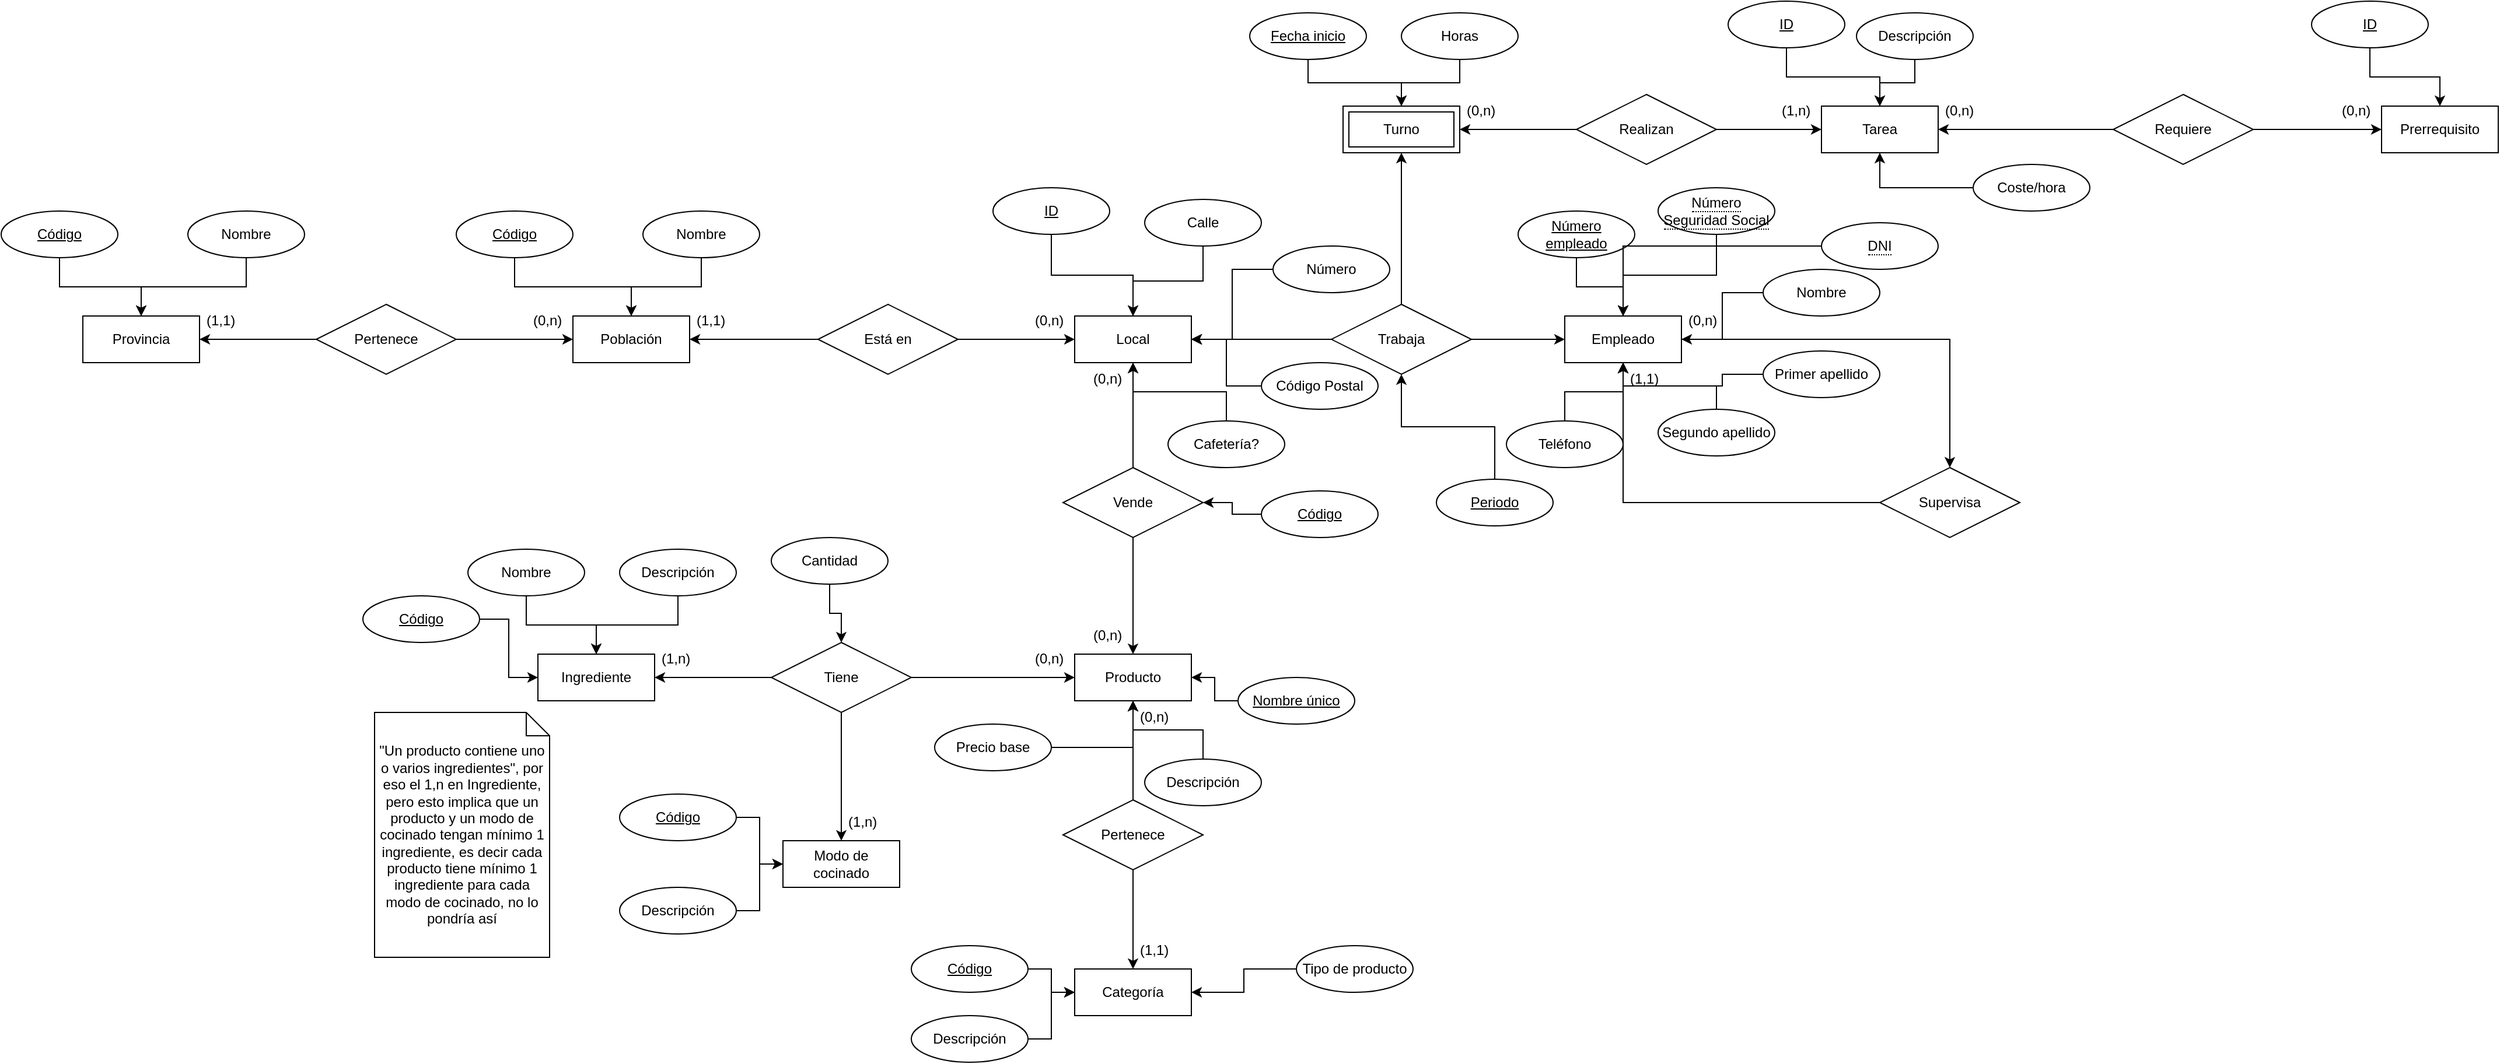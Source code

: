 <mxfile version="21.0.6" type="github">
  <diagram name="Página-1" id="VOKdSbn9IEY0f5_OMZX1">
    <mxGraphModel dx="3098" dy="2211" grid="1" gridSize="10" guides="1" tooltips="1" connect="1" arrows="1" fold="1" page="1" pageScale="1" pageWidth="827" pageHeight="1169" math="0" shadow="0">
      <root>
        <mxCell id="0" />
        <mxCell id="1" parent="0" />
        <mxCell id="Uw9PLSBqhCDiFDZ-sSaR-1" value="Local" style="whiteSpace=wrap;html=1;align=center;" vertex="1" parent="1">
          <mxGeometry x="100" y="120" width="100" height="40" as="geometry" />
        </mxCell>
        <mxCell id="Uw9PLSBqhCDiFDZ-sSaR-10" style="edgeStyle=orthogonalEdgeStyle;rounded=0;orthogonalLoop=1;jettySize=auto;html=1;entryX=1;entryY=0.5;entryDx=0;entryDy=0;" edge="1" parent="1" source="Uw9PLSBqhCDiFDZ-sSaR-3" target="Uw9PLSBqhCDiFDZ-sSaR-1">
          <mxGeometry relative="1" as="geometry" />
        </mxCell>
        <mxCell id="Uw9PLSBqhCDiFDZ-sSaR-3" value="Código Postal" style="ellipse;whiteSpace=wrap;html=1;align=center;" vertex="1" parent="1">
          <mxGeometry x="260" y="160" width="100" height="40" as="geometry" />
        </mxCell>
        <mxCell id="Uw9PLSBqhCDiFDZ-sSaR-8" value="" style="edgeStyle=orthogonalEdgeStyle;rounded=0;orthogonalLoop=1;jettySize=auto;html=1;" edge="1" parent="1" source="Uw9PLSBqhCDiFDZ-sSaR-4" target="Uw9PLSBqhCDiFDZ-sSaR-1">
          <mxGeometry relative="1" as="geometry" />
        </mxCell>
        <mxCell id="Uw9PLSBqhCDiFDZ-sSaR-4" value="Calle" style="ellipse;whiteSpace=wrap;html=1;align=center;" vertex="1" parent="1">
          <mxGeometry x="160" y="20" width="100" height="40" as="geometry" />
        </mxCell>
        <mxCell id="Uw9PLSBqhCDiFDZ-sSaR-9" style="edgeStyle=orthogonalEdgeStyle;rounded=0;orthogonalLoop=1;jettySize=auto;html=1;entryX=1;entryY=0.5;entryDx=0;entryDy=0;" edge="1" parent="1" source="Uw9PLSBqhCDiFDZ-sSaR-5" target="Uw9PLSBqhCDiFDZ-sSaR-1">
          <mxGeometry relative="1" as="geometry" />
        </mxCell>
        <mxCell id="Uw9PLSBqhCDiFDZ-sSaR-5" value="Número" style="ellipse;whiteSpace=wrap;html=1;align=center;" vertex="1" parent="1">
          <mxGeometry x="270" y="60" width="100" height="40" as="geometry" />
        </mxCell>
        <mxCell id="Uw9PLSBqhCDiFDZ-sSaR-7" style="edgeStyle=orthogonalEdgeStyle;rounded=0;orthogonalLoop=1;jettySize=auto;html=1;entryX=0.5;entryY=0;entryDx=0;entryDy=0;" edge="1" parent="1" source="Uw9PLSBqhCDiFDZ-sSaR-6" target="Uw9PLSBqhCDiFDZ-sSaR-1">
          <mxGeometry relative="1" as="geometry" />
        </mxCell>
        <mxCell id="Uw9PLSBqhCDiFDZ-sSaR-6" value="ID" style="ellipse;whiteSpace=wrap;html=1;align=center;fontStyle=4;" vertex="1" parent="1">
          <mxGeometry x="30" y="10" width="100" height="40" as="geometry" />
        </mxCell>
        <mxCell id="Uw9PLSBqhCDiFDZ-sSaR-12" style="edgeStyle=orthogonalEdgeStyle;rounded=0;orthogonalLoop=1;jettySize=auto;html=1;" edge="1" parent="1" source="Uw9PLSBqhCDiFDZ-sSaR-11" target="Uw9PLSBqhCDiFDZ-sSaR-1">
          <mxGeometry relative="1" as="geometry" />
        </mxCell>
        <mxCell id="Uw9PLSBqhCDiFDZ-sSaR-16" value="" style="edgeStyle=orthogonalEdgeStyle;rounded=0;orthogonalLoop=1;jettySize=auto;html=1;" edge="1" parent="1" source="Uw9PLSBqhCDiFDZ-sSaR-11" target="Uw9PLSBqhCDiFDZ-sSaR-15">
          <mxGeometry relative="1" as="geometry" />
        </mxCell>
        <mxCell id="Uw9PLSBqhCDiFDZ-sSaR-11" value="Está en" style="shape=rhombus;perimeter=rhombusPerimeter;whiteSpace=wrap;html=1;align=center;" vertex="1" parent="1">
          <mxGeometry x="-120" y="110" width="120" height="60" as="geometry" />
        </mxCell>
        <mxCell id="Uw9PLSBqhCDiFDZ-sSaR-14" value="" style="edgeStyle=orthogonalEdgeStyle;rounded=0;orthogonalLoop=1;jettySize=auto;html=1;" edge="1" parent="1" source="Uw9PLSBqhCDiFDZ-sSaR-13" target="Uw9PLSBqhCDiFDZ-sSaR-1">
          <mxGeometry relative="1" as="geometry" />
        </mxCell>
        <mxCell id="Uw9PLSBqhCDiFDZ-sSaR-13" value="Cafetería?" style="ellipse;whiteSpace=wrap;html=1;align=center;" vertex="1" parent="1">
          <mxGeometry x="180" y="210" width="100" height="40" as="geometry" />
        </mxCell>
        <mxCell id="Uw9PLSBqhCDiFDZ-sSaR-15" value="Población" style="whiteSpace=wrap;html=1;align=center;" vertex="1" parent="1">
          <mxGeometry x="-330" y="120" width="100" height="40" as="geometry" />
        </mxCell>
        <mxCell id="Uw9PLSBqhCDiFDZ-sSaR-18" style="edgeStyle=orthogonalEdgeStyle;rounded=0;orthogonalLoop=1;jettySize=auto;html=1;entryX=0.5;entryY=0;entryDx=0;entryDy=0;" edge="1" parent="1" source="Uw9PLSBqhCDiFDZ-sSaR-17" target="Uw9PLSBqhCDiFDZ-sSaR-15">
          <mxGeometry relative="1" as="geometry" />
        </mxCell>
        <mxCell id="Uw9PLSBqhCDiFDZ-sSaR-17" value="Código" style="ellipse;whiteSpace=wrap;html=1;align=center;fontStyle=4;" vertex="1" parent="1">
          <mxGeometry x="-430" y="30" width="100" height="40" as="geometry" />
        </mxCell>
        <mxCell id="Uw9PLSBqhCDiFDZ-sSaR-20" value="" style="edgeStyle=orthogonalEdgeStyle;rounded=0;orthogonalLoop=1;jettySize=auto;html=1;" edge="1" parent="1" source="Uw9PLSBqhCDiFDZ-sSaR-19" target="Uw9PLSBqhCDiFDZ-sSaR-15">
          <mxGeometry relative="1" as="geometry" />
        </mxCell>
        <mxCell id="Uw9PLSBqhCDiFDZ-sSaR-19" value="Nombre" style="ellipse;whiteSpace=wrap;html=1;align=center;" vertex="1" parent="1">
          <mxGeometry x="-270" y="30" width="100" height="40" as="geometry" />
        </mxCell>
        <mxCell id="Uw9PLSBqhCDiFDZ-sSaR-22" value="" style="edgeStyle=orthogonalEdgeStyle;rounded=0;orthogonalLoop=1;jettySize=auto;html=1;" edge="1" parent="1" source="Uw9PLSBqhCDiFDZ-sSaR-21" target="Uw9PLSBqhCDiFDZ-sSaR-15">
          <mxGeometry relative="1" as="geometry" />
        </mxCell>
        <mxCell id="Uw9PLSBqhCDiFDZ-sSaR-24" value="" style="edgeStyle=orthogonalEdgeStyle;rounded=0;orthogonalLoop=1;jettySize=auto;html=1;" edge="1" parent="1" source="Uw9PLSBqhCDiFDZ-sSaR-21" target="Uw9PLSBqhCDiFDZ-sSaR-23">
          <mxGeometry relative="1" as="geometry" />
        </mxCell>
        <mxCell id="Uw9PLSBqhCDiFDZ-sSaR-21" value="Pertenece" style="shape=rhombus;perimeter=rhombusPerimeter;whiteSpace=wrap;html=1;align=center;" vertex="1" parent="1">
          <mxGeometry x="-550" y="110" width="120" height="60" as="geometry" />
        </mxCell>
        <mxCell id="Uw9PLSBqhCDiFDZ-sSaR-23" value="Provincia" style="whiteSpace=wrap;html=1;align=center;" vertex="1" parent="1">
          <mxGeometry x="-750" y="120" width="100" height="40" as="geometry" />
        </mxCell>
        <mxCell id="Uw9PLSBqhCDiFDZ-sSaR-26" value="" style="edgeStyle=orthogonalEdgeStyle;rounded=0;orthogonalLoop=1;jettySize=auto;html=1;" edge="1" parent="1" source="Uw9PLSBqhCDiFDZ-sSaR-25" target="Uw9PLSBqhCDiFDZ-sSaR-23">
          <mxGeometry relative="1" as="geometry" />
        </mxCell>
        <mxCell id="Uw9PLSBqhCDiFDZ-sSaR-25" value="Código" style="ellipse;whiteSpace=wrap;html=1;align=center;fontStyle=4;" vertex="1" parent="1">
          <mxGeometry x="-820" y="30" width="100" height="40" as="geometry" />
        </mxCell>
        <mxCell id="Uw9PLSBqhCDiFDZ-sSaR-29" style="edgeStyle=orthogonalEdgeStyle;rounded=0;orthogonalLoop=1;jettySize=auto;html=1;entryX=0.5;entryY=0;entryDx=0;entryDy=0;" edge="1" parent="1" source="Uw9PLSBqhCDiFDZ-sSaR-28" target="Uw9PLSBqhCDiFDZ-sSaR-23">
          <mxGeometry relative="1" as="geometry" />
        </mxCell>
        <mxCell id="Uw9PLSBqhCDiFDZ-sSaR-28" value="Nombre" style="ellipse;whiteSpace=wrap;html=1;align=center;" vertex="1" parent="1">
          <mxGeometry x="-660" y="30" width="100" height="40" as="geometry" />
        </mxCell>
        <mxCell id="Uw9PLSBqhCDiFDZ-sSaR-30" value="(1,1)" style="text;strokeColor=none;fillColor=none;spacingLeft=4;spacingRight=4;overflow=hidden;rotatable=0;points=[[0,0.5],[1,0.5]];portConstraint=eastwest;fontSize=12;whiteSpace=wrap;html=1;" vertex="1" parent="1">
          <mxGeometry x="-650" y="110" width="40" height="30" as="geometry" />
        </mxCell>
        <mxCell id="Uw9PLSBqhCDiFDZ-sSaR-32" value="(0,n)" style="text;strokeColor=none;fillColor=none;spacingLeft=4;spacingRight=4;overflow=hidden;rotatable=0;points=[[0,0.5],[1,0.5]];portConstraint=eastwest;fontSize=12;whiteSpace=wrap;html=1;" vertex="1" parent="1">
          <mxGeometry x="-370" y="110" width="40" height="30" as="geometry" />
        </mxCell>
        <mxCell id="Uw9PLSBqhCDiFDZ-sSaR-34" value="(1,1)" style="text;strokeColor=none;fillColor=none;spacingLeft=4;spacingRight=4;overflow=hidden;rotatable=0;points=[[0,0.5],[1,0.5]];portConstraint=eastwest;fontSize=12;whiteSpace=wrap;html=1;" vertex="1" parent="1">
          <mxGeometry x="-230" y="110" width="40" height="30" as="geometry" />
        </mxCell>
        <mxCell id="Uw9PLSBqhCDiFDZ-sSaR-35" value="(0,n)" style="text;strokeColor=none;fillColor=none;spacingLeft=4;spacingRight=4;overflow=hidden;rotatable=0;points=[[0,0.5],[1,0.5]];portConstraint=eastwest;fontSize=12;whiteSpace=wrap;html=1;" vertex="1" parent="1">
          <mxGeometry x="60" y="110" width="40" height="30" as="geometry" />
        </mxCell>
        <mxCell id="Uw9PLSBqhCDiFDZ-sSaR-36" value="Producto" style="whiteSpace=wrap;html=1;align=center;" vertex="1" parent="1">
          <mxGeometry x="100" y="410" width="100" height="40" as="geometry" />
        </mxCell>
        <mxCell id="Uw9PLSBqhCDiFDZ-sSaR-38" style="edgeStyle=orthogonalEdgeStyle;rounded=0;orthogonalLoop=1;jettySize=auto;html=1;" edge="1" parent="1" source="Uw9PLSBqhCDiFDZ-sSaR-37" target="Uw9PLSBqhCDiFDZ-sSaR-1">
          <mxGeometry relative="1" as="geometry" />
        </mxCell>
        <mxCell id="Uw9PLSBqhCDiFDZ-sSaR-39" style="edgeStyle=orthogonalEdgeStyle;rounded=0;orthogonalLoop=1;jettySize=auto;html=1;" edge="1" parent="1" source="Uw9PLSBqhCDiFDZ-sSaR-37" target="Uw9PLSBqhCDiFDZ-sSaR-36">
          <mxGeometry relative="1" as="geometry" />
        </mxCell>
        <mxCell id="Uw9PLSBqhCDiFDZ-sSaR-37" value="Vende" style="shape=rhombus;perimeter=rhombusPerimeter;whiteSpace=wrap;html=1;align=center;" vertex="1" parent="1">
          <mxGeometry x="90" y="250" width="120" height="60" as="geometry" />
        </mxCell>
        <mxCell id="Uw9PLSBqhCDiFDZ-sSaR-40" value="(0,n)" style="text;strokeColor=none;fillColor=none;spacingLeft=4;spacingRight=4;overflow=hidden;rotatable=0;points=[[0,0.5],[1,0.5]];portConstraint=eastwest;fontSize=12;whiteSpace=wrap;html=1;" vertex="1" parent="1">
          <mxGeometry x="110" y="380" width="40" height="30" as="geometry" />
        </mxCell>
        <mxCell id="Uw9PLSBqhCDiFDZ-sSaR-41" value="(0,n)" style="text;strokeColor=none;fillColor=none;spacingLeft=4;spacingRight=4;overflow=hidden;rotatable=0;points=[[0,0.5],[1,0.5]];portConstraint=eastwest;fontSize=12;whiteSpace=wrap;html=1;" vertex="1" parent="1">
          <mxGeometry x="110" y="160" width="40" height="30" as="geometry" />
        </mxCell>
        <mxCell id="Uw9PLSBqhCDiFDZ-sSaR-50" style="edgeStyle=orthogonalEdgeStyle;rounded=0;orthogonalLoop=1;jettySize=auto;html=1;" edge="1" parent="1" source="Uw9PLSBqhCDiFDZ-sSaR-48" target="Uw9PLSBqhCDiFDZ-sSaR-36">
          <mxGeometry relative="1" as="geometry" />
        </mxCell>
        <mxCell id="Uw9PLSBqhCDiFDZ-sSaR-48" value="Descripción" style="ellipse;whiteSpace=wrap;html=1;align=center;" vertex="1" parent="1">
          <mxGeometry x="160" y="500" width="100" height="40" as="geometry" />
        </mxCell>
        <mxCell id="Uw9PLSBqhCDiFDZ-sSaR-55" style="edgeStyle=orthogonalEdgeStyle;rounded=0;orthogonalLoop=1;jettySize=auto;html=1;entryX=0.5;entryY=1;entryDx=0;entryDy=0;" edge="1" parent="1" source="Uw9PLSBqhCDiFDZ-sSaR-51" target="Uw9PLSBqhCDiFDZ-sSaR-36">
          <mxGeometry relative="1" as="geometry" />
        </mxCell>
        <mxCell id="Uw9PLSBqhCDiFDZ-sSaR-51" value="Precio base" style="ellipse;whiteSpace=wrap;html=1;align=center;" vertex="1" parent="1">
          <mxGeometry x="-20" y="470" width="100" height="40" as="geometry" />
        </mxCell>
        <mxCell id="Uw9PLSBqhCDiFDZ-sSaR-59" value="Categoría" style="whiteSpace=wrap;html=1;align=center;" vertex="1" parent="1">
          <mxGeometry x="100" y="680" width="100" height="40" as="geometry" />
        </mxCell>
        <mxCell id="Uw9PLSBqhCDiFDZ-sSaR-66" value="" style="edgeStyle=orthogonalEdgeStyle;rounded=0;orthogonalLoop=1;jettySize=auto;html=1;" edge="1" parent="1" source="Uw9PLSBqhCDiFDZ-sSaR-61" target="Uw9PLSBqhCDiFDZ-sSaR-59">
          <mxGeometry relative="1" as="geometry" />
        </mxCell>
        <mxCell id="Uw9PLSBqhCDiFDZ-sSaR-61" value="Código" style="ellipse;whiteSpace=wrap;html=1;align=center;fontStyle=4;" vertex="1" parent="1">
          <mxGeometry x="-40" y="660" width="100" height="40" as="geometry" />
        </mxCell>
        <mxCell id="Uw9PLSBqhCDiFDZ-sSaR-65" value="" style="edgeStyle=orthogonalEdgeStyle;rounded=0;orthogonalLoop=1;jettySize=auto;html=1;" edge="1" parent="1" source="Uw9PLSBqhCDiFDZ-sSaR-63" target="Uw9PLSBqhCDiFDZ-sSaR-59">
          <mxGeometry relative="1" as="geometry" />
        </mxCell>
        <mxCell id="Uw9PLSBqhCDiFDZ-sSaR-63" value="Descripción" style="ellipse;whiteSpace=wrap;html=1;align=center;" vertex="1" parent="1">
          <mxGeometry x="-40" y="720" width="100" height="40" as="geometry" />
        </mxCell>
        <mxCell id="Uw9PLSBqhCDiFDZ-sSaR-67" value="" style="edgeStyle=orthogonalEdgeStyle;rounded=0;orthogonalLoop=1;jettySize=auto;html=1;" edge="1" parent="1" source="Uw9PLSBqhCDiFDZ-sSaR-64" target="Uw9PLSBqhCDiFDZ-sSaR-59">
          <mxGeometry relative="1" as="geometry" />
        </mxCell>
        <mxCell id="Uw9PLSBqhCDiFDZ-sSaR-64" value="Tipo de producto" style="ellipse;whiteSpace=wrap;html=1;align=center;" vertex="1" parent="1">
          <mxGeometry x="290" y="660" width="100" height="40" as="geometry" />
        </mxCell>
        <mxCell id="Uw9PLSBqhCDiFDZ-sSaR-68" value="(1,1)" style="text;strokeColor=none;fillColor=none;spacingLeft=4;spacingRight=4;overflow=hidden;rotatable=0;points=[[0,0.5],[1,0.5]];portConstraint=eastwest;fontSize=12;whiteSpace=wrap;html=1;" vertex="1" parent="1">
          <mxGeometry x="150" y="650" width="40" height="30" as="geometry" />
        </mxCell>
        <mxCell id="Uw9PLSBqhCDiFDZ-sSaR-69" value="(0,n)" style="text;strokeColor=none;fillColor=none;spacingLeft=4;spacingRight=4;overflow=hidden;rotatable=0;points=[[0,0.5],[1,0.5]];portConstraint=eastwest;fontSize=12;whiteSpace=wrap;html=1;" vertex="1" parent="1">
          <mxGeometry x="150" y="450" width="40" height="30" as="geometry" />
        </mxCell>
        <mxCell id="Uw9PLSBqhCDiFDZ-sSaR-71" style="edgeStyle=orthogonalEdgeStyle;rounded=0;orthogonalLoop=1;jettySize=auto;html=1;" edge="1" parent="1" source="Uw9PLSBqhCDiFDZ-sSaR-70" target="Uw9PLSBqhCDiFDZ-sSaR-36">
          <mxGeometry relative="1" as="geometry" />
        </mxCell>
        <mxCell id="Uw9PLSBqhCDiFDZ-sSaR-73" value="" style="edgeStyle=orthogonalEdgeStyle;rounded=0;orthogonalLoop=1;jettySize=auto;html=1;" edge="1" parent="1" source="Uw9PLSBqhCDiFDZ-sSaR-70" target="Uw9PLSBqhCDiFDZ-sSaR-72">
          <mxGeometry relative="1" as="geometry" />
        </mxCell>
        <mxCell id="Uw9PLSBqhCDiFDZ-sSaR-86" value="" style="edgeStyle=orthogonalEdgeStyle;rounded=0;orthogonalLoop=1;jettySize=auto;html=1;" edge="1" parent="1" source="Uw9PLSBqhCDiFDZ-sSaR-70" target="Uw9PLSBqhCDiFDZ-sSaR-85">
          <mxGeometry relative="1" as="geometry" />
        </mxCell>
        <mxCell id="Uw9PLSBqhCDiFDZ-sSaR-70" value="Tiene" style="shape=rhombus;perimeter=rhombusPerimeter;whiteSpace=wrap;html=1;align=center;" vertex="1" parent="1">
          <mxGeometry x="-160" y="400" width="120" height="60" as="geometry" />
        </mxCell>
        <mxCell id="Uw9PLSBqhCDiFDZ-sSaR-72" value="Ingrediente" style="whiteSpace=wrap;html=1;align=center;" vertex="1" parent="1">
          <mxGeometry x="-360" y="410" width="100" height="40" as="geometry" />
        </mxCell>
        <mxCell id="Uw9PLSBqhCDiFDZ-sSaR-75" value="" style="edgeStyle=orthogonalEdgeStyle;rounded=0;orthogonalLoop=1;jettySize=auto;html=1;" edge="1" parent="1" source="Uw9PLSBqhCDiFDZ-sSaR-74" target="Uw9PLSBqhCDiFDZ-sSaR-70">
          <mxGeometry relative="1" as="geometry" />
        </mxCell>
        <mxCell id="Uw9PLSBqhCDiFDZ-sSaR-74" value="Cantidad" style="ellipse;whiteSpace=wrap;html=1;align=center;" vertex="1" parent="1">
          <mxGeometry x="-160" y="310" width="100" height="40" as="geometry" />
        </mxCell>
        <mxCell id="Uw9PLSBqhCDiFDZ-sSaR-82" style="edgeStyle=orthogonalEdgeStyle;rounded=0;orthogonalLoop=1;jettySize=auto;html=1;entryX=0;entryY=0.5;entryDx=0;entryDy=0;" edge="1" parent="1" source="Uw9PLSBqhCDiFDZ-sSaR-76" target="Uw9PLSBqhCDiFDZ-sSaR-72">
          <mxGeometry relative="1" as="geometry" />
        </mxCell>
        <mxCell id="Uw9PLSBqhCDiFDZ-sSaR-76" value="Código" style="ellipse;whiteSpace=wrap;html=1;align=center;fontStyle=4;" vertex="1" parent="1">
          <mxGeometry x="-510" y="360" width="100" height="40" as="geometry" />
        </mxCell>
        <mxCell id="Uw9PLSBqhCDiFDZ-sSaR-80" value="" style="edgeStyle=orthogonalEdgeStyle;rounded=0;orthogonalLoop=1;jettySize=auto;html=1;" edge="1" parent="1" source="Uw9PLSBqhCDiFDZ-sSaR-77" target="Uw9PLSBqhCDiFDZ-sSaR-72">
          <mxGeometry relative="1" as="geometry" />
        </mxCell>
        <mxCell id="Uw9PLSBqhCDiFDZ-sSaR-77" value="Nombre" style="ellipse;whiteSpace=wrap;html=1;align=center;" vertex="1" parent="1">
          <mxGeometry x="-420" y="320" width="100" height="40" as="geometry" />
        </mxCell>
        <mxCell id="Uw9PLSBqhCDiFDZ-sSaR-79" value="" style="edgeStyle=orthogonalEdgeStyle;rounded=0;orthogonalLoop=1;jettySize=auto;html=1;" edge="1" parent="1" source="Uw9PLSBqhCDiFDZ-sSaR-78" target="Uw9PLSBqhCDiFDZ-sSaR-72">
          <mxGeometry relative="1" as="geometry" />
        </mxCell>
        <mxCell id="Uw9PLSBqhCDiFDZ-sSaR-78" value="Descripción" style="ellipse;whiteSpace=wrap;html=1;align=center;" vertex="1" parent="1">
          <mxGeometry x="-290" y="320" width="100" height="40" as="geometry" />
        </mxCell>
        <mxCell id="Uw9PLSBqhCDiFDZ-sSaR-83" value="(0,n)" style="text;strokeColor=none;fillColor=none;spacingLeft=4;spacingRight=4;overflow=hidden;rotatable=0;points=[[0,0.5],[1,0.5]];portConstraint=eastwest;fontSize=12;whiteSpace=wrap;html=1;" vertex="1" parent="1">
          <mxGeometry x="60" y="400" width="40" height="30" as="geometry" />
        </mxCell>
        <mxCell id="Uw9PLSBqhCDiFDZ-sSaR-84" value="(1,n)" style="text;strokeColor=none;fillColor=none;spacingLeft=4;spacingRight=4;overflow=hidden;rotatable=0;points=[[0,0.5],[1,0.5]];portConstraint=eastwest;fontSize=12;whiteSpace=wrap;html=1;" vertex="1" parent="1">
          <mxGeometry x="-260" y="400" width="40" height="30" as="geometry" />
        </mxCell>
        <mxCell id="Uw9PLSBqhCDiFDZ-sSaR-85" value="Modo de cocinado" style="whiteSpace=wrap;html=1;align=center;" vertex="1" parent="1">
          <mxGeometry x="-150" y="570" width="100" height="40" as="geometry" />
        </mxCell>
        <mxCell id="Uw9PLSBqhCDiFDZ-sSaR-88" value="" style="edgeStyle=orthogonalEdgeStyle;rounded=0;orthogonalLoop=1;jettySize=auto;html=1;" edge="1" parent="1" source="Uw9PLSBqhCDiFDZ-sSaR-87" target="Uw9PLSBqhCDiFDZ-sSaR-85">
          <mxGeometry relative="1" as="geometry" />
        </mxCell>
        <mxCell id="Uw9PLSBqhCDiFDZ-sSaR-87" value="Código" style="ellipse;whiteSpace=wrap;html=1;align=center;fontStyle=4;" vertex="1" parent="1">
          <mxGeometry x="-290" y="530" width="100" height="40" as="geometry" />
        </mxCell>
        <mxCell id="Uw9PLSBqhCDiFDZ-sSaR-90" value="" style="edgeStyle=orthogonalEdgeStyle;rounded=0;orthogonalLoop=1;jettySize=auto;html=1;" edge="1" parent="1" source="Uw9PLSBqhCDiFDZ-sSaR-89" target="Uw9PLSBqhCDiFDZ-sSaR-85">
          <mxGeometry relative="1" as="geometry" />
        </mxCell>
        <mxCell id="Uw9PLSBqhCDiFDZ-sSaR-89" value="Descripción" style="ellipse;whiteSpace=wrap;html=1;align=center;" vertex="1" parent="1">
          <mxGeometry x="-290" y="610" width="100" height="40" as="geometry" />
        </mxCell>
        <mxCell id="Uw9PLSBqhCDiFDZ-sSaR-91" value="(1,n)" style="text;strokeColor=none;fillColor=none;spacingLeft=4;spacingRight=4;overflow=hidden;rotatable=0;points=[[0,0.5],[1,0.5]];portConstraint=eastwest;fontSize=12;whiteSpace=wrap;html=1;" vertex="1" parent="1">
          <mxGeometry x="-100" y="540" width="40" height="30" as="geometry" />
        </mxCell>
        <mxCell id="Uw9PLSBqhCDiFDZ-sSaR-92" value="&quot;Un producto contiene uno o varios ingredientes&quot;, por eso el 1,n en Ingrediente, pero esto implica que un producto y un modo de cocinado tengan mínimo 1 ingrediente, es decir cada producto tiene mínimo 1 ingrediente para cada modo de cocinado, no lo pondría así" style="shape=note;size=20;whiteSpace=wrap;html=1;" vertex="1" parent="1">
          <mxGeometry x="-500" y="460" width="150" height="210" as="geometry" />
        </mxCell>
        <mxCell id="Uw9PLSBqhCDiFDZ-sSaR-94" value="" style="edgeStyle=orthogonalEdgeStyle;rounded=0;orthogonalLoop=1;jettySize=auto;html=1;" edge="1" parent="1" source="Uw9PLSBqhCDiFDZ-sSaR-93" target="Uw9PLSBqhCDiFDZ-sSaR-36">
          <mxGeometry relative="1" as="geometry" />
        </mxCell>
        <mxCell id="Uw9PLSBqhCDiFDZ-sSaR-95" value="" style="edgeStyle=orthogonalEdgeStyle;rounded=0;orthogonalLoop=1;jettySize=auto;html=1;" edge="1" parent="1" source="Uw9PLSBqhCDiFDZ-sSaR-93" target="Uw9PLSBqhCDiFDZ-sSaR-59">
          <mxGeometry relative="1" as="geometry" />
        </mxCell>
        <mxCell id="Uw9PLSBqhCDiFDZ-sSaR-93" value="Pertenece" style="shape=rhombus;perimeter=rhombusPerimeter;whiteSpace=wrap;html=1;align=center;" vertex="1" parent="1">
          <mxGeometry x="90" y="535" width="120" height="60" as="geometry" />
        </mxCell>
        <mxCell id="Uw9PLSBqhCDiFDZ-sSaR-98" style="edgeStyle=orthogonalEdgeStyle;rounded=0;orthogonalLoop=1;jettySize=auto;html=1;" edge="1" parent="1" source="Uw9PLSBqhCDiFDZ-sSaR-96" target="Uw9PLSBqhCDiFDZ-sSaR-36">
          <mxGeometry relative="1" as="geometry" />
        </mxCell>
        <mxCell id="Uw9PLSBqhCDiFDZ-sSaR-96" value="Nombre único" style="ellipse;whiteSpace=wrap;html=1;align=center;fontStyle=4;" vertex="1" parent="1">
          <mxGeometry x="240" y="430" width="100" height="40" as="geometry" />
        </mxCell>
        <mxCell id="Uw9PLSBqhCDiFDZ-sSaR-100" value="" style="edgeStyle=orthogonalEdgeStyle;rounded=0;orthogonalLoop=1;jettySize=auto;html=1;" edge="1" parent="1" source="Uw9PLSBqhCDiFDZ-sSaR-99" target="Uw9PLSBqhCDiFDZ-sSaR-37">
          <mxGeometry relative="1" as="geometry" />
        </mxCell>
        <mxCell id="Uw9PLSBqhCDiFDZ-sSaR-99" value="Código" style="ellipse;whiteSpace=wrap;html=1;align=center;fontStyle=4;" vertex="1" parent="1">
          <mxGeometry x="260" y="270" width="100" height="40" as="geometry" />
        </mxCell>
        <mxCell id="Uw9PLSBqhCDiFDZ-sSaR-121" style="edgeStyle=orthogonalEdgeStyle;rounded=0;orthogonalLoop=1;jettySize=auto;html=1;entryX=0.5;entryY=0;entryDx=0;entryDy=0;" edge="1" parent="1" source="Uw9PLSBqhCDiFDZ-sSaR-101" target="Uw9PLSBqhCDiFDZ-sSaR-119">
          <mxGeometry relative="1" as="geometry" />
        </mxCell>
        <mxCell id="Uw9PLSBqhCDiFDZ-sSaR-101" value="Empleado" style="whiteSpace=wrap;html=1;align=center;" vertex="1" parent="1">
          <mxGeometry x="520" y="120" width="100" height="40" as="geometry" />
        </mxCell>
        <mxCell id="Uw9PLSBqhCDiFDZ-sSaR-103" value="" style="edgeStyle=orthogonalEdgeStyle;rounded=0;orthogonalLoop=1;jettySize=auto;html=1;" edge="1" parent="1" source="Uw9PLSBqhCDiFDZ-sSaR-102" target="Uw9PLSBqhCDiFDZ-sSaR-1">
          <mxGeometry relative="1" as="geometry" />
        </mxCell>
        <mxCell id="Uw9PLSBqhCDiFDZ-sSaR-104" value="" style="edgeStyle=orthogonalEdgeStyle;rounded=0;orthogonalLoop=1;jettySize=auto;html=1;" edge="1" parent="1" source="Uw9PLSBqhCDiFDZ-sSaR-102" target="Uw9PLSBqhCDiFDZ-sSaR-101">
          <mxGeometry relative="1" as="geometry" />
        </mxCell>
        <mxCell id="Uw9PLSBqhCDiFDZ-sSaR-128" style="edgeStyle=orthogonalEdgeStyle;rounded=0;orthogonalLoop=1;jettySize=auto;html=1;" edge="1" parent="1" source="Uw9PLSBqhCDiFDZ-sSaR-102" target="Uw9PLSBqhCDiFDZ-sSaR-127">
          <mxGeometry relative="1" as="geometry" />
        </mxCell>
        <mxCell id="Uw9PLSBqhCDiFDZ-sSaR-102" value="Trabaja" style="shape=rhombus;perimeter=rhombusPerimeter;whiteSpace=wrap;html=1;align=center;" vertex="1" parent="1">
          <mxGeometry x="320" y="110" width="120" height="60" as="geometry" />
        </mxCell>
        <mxCell id="Uw9PLSBqhCDiFDZ-sSaR-106" value="" style="edgeStyle=orthogonalEdgeStyle;rounded=0;orthogonalLoop=1;jettySize=auto;html=1;" edge="1" parent="1" source="Uw9PLSBqhCDiFDZ-sSaR-105" target="Uw9PLSBqhCDiFDZ-sSaR-101">
          <mxGeometry relative="1" as="geometry" />
        </mxCell>
        <mxCell id="Uw9PLSBqhCDiFDZ-sSaR-105" value="&lt;span style=&quot;border-bottom: 1px dotted&quot;&gt;Número Seguridad Social&lt;/span&gt;" style="ellipse;whiteSpace=wrap;html=1;align=center;" vertex="1" parent="1">
          <mxGeometry x="600" y="10" width="100" height="40" as="geometry" />
        </mxCell>
        <mxCell id="Uw9PLSBqhCDiFDZ-sSaR-108" value="" style="edgeStyle=orthogonalEdgeStyle;rounded=0;orthogonalLoop=1;jettySize=auto;html=1;" edge="1" parent="1" source="Uw9PLSBqhCDiFDZ-sSaR-107" target="Uw9PLSBqhCDiFDZ-sSaR-101">
          <mxGeometry relative="1" as="geometry" />
        </mxCell>
        <mxCell id="Uw9PLSBqhCDiFDZ-sSaR-107" value="Número empleado" style="ellipse;whiteSpace=wrap;html=1;align=center;fontStyle=4;" vertex="1" parent="1">
          <mxGeometry x="480" y="30" width="100" height="40" as="geometry" />
        </mxCell>
        <mxCell id="Uw9PLSBqhCDiFDZ-sSaR-110" value="" style="edgeStyle=orthogonalEdgeStyle;rounded=0;orthogonalLoop=1;jettySize=auto;html=1;" edge="1" parent="1" source="Uw9PLSBqhCDiFDZ-sSaR-109" target="Uw9PLSBqhCDiFDZ-sSaR-101">
          <mxGeometry relative="1" as="geometry" />
        </mxCell>
        <mxCell id="Uw9PLSBqhCDiFDZ-sSaR-109" value="&lt;span style=&quot;border-bottom: 1px dotted&quot;&gt;DNI&lt;/span&gt;" style="ellipse;whiteSpace=wrap;html=1;align=center;" vertex="1" parent="1">
          <mxGeometry x="740" y="40" width="100" height="40" as="geometry" />
        </mxCell>
        <mxCell id="Uw9PLSBqhCDiFDZ-sSaR-114" value="" style="edgeStyle=orthogonalEdgeStyle;rounded=0;orthogonalLoop=1;jettySize=auto;html=1;" edge="1" parent="1" source="Uw9PLSBqhCDiFDZ-sSaR-111" target="Uw9PLSBqhCDiFDZ-sSaR-101">
          <mxGeometry relative="1" as="geometry" />
        </mxCell>
        <mxCell id="Uw9PLSBqhCDiFDZ-sSaR-111" value="Nombre" style="ellipse;whiteSpace=wrap;html=1;align=center;" vertex="1" parent="1">
          <mxGeometry x="690" y="80" width="100" height="40" as="geometry" />
        </mxCell>
        <mxCell id="Uw9PLSBqhCDiFDZ-sSaR-115" style="edgeStyle=orthogonalEdgeStyle;rounded=0;orthogonalLoop=1;jettySize=auto;html=1;entryX=0.5;entryY=1;entryDx=0;entryDy=0;" edge="1" parent="1" source="Uw9PLSBqhCDiFDZ-sSaR-112" target="Uw9PLSBqhCDiFDZ-sSaR-101">
          <mxGeometry relative="1" as="geometry" />
        </mxCell>
        <mxCell id="Uw9PLSBqhCDiFDZ-sSaR-112" value="Primer apellido" style="ellipse;whiteSpace=wrap;html=1;align=center;" vertex="1" parent="1">
          <mxGeometry x="690" y="150" width="100" height="40" as="geometry" />
        </mxCell>
        <mxCell id="Uw9PLSBqhCDiFDZ-sSaR-116" style="edgeStyle=orthogonalEdgeStyle;rounded=0;orthogonalLoop=1;jettySize=auto;html=1;entryX=0.5;entryY=1;entryDx=0;entryDy=0;" edge="1" parent="1" source="Uw9PLSBqhCDiFDZ-sSaR-113" target="Uw9PLSBqhCDiFDZ-sSaR-101">
          <mxGeometry relative="1" as="geometry" />
        </mxCell>
        <mxCell id="Uw9PLSBqhCDiFDZ-sSaR-113" value="Segundo apellido" style="ellipse;whiteSpace=wrap;html=1;align=center;" vertex="1" parent="1">
          <mxGeometry x="600" y="200" width="100" height="40" as="geometry" />
        </mxCell>
        <mxCell id="Uw9PLSBqhCDiFDZ-sSaR-118" value="" style="edgeStyle=orthogonalEdgeStyle;rounded=0;orthogonalLoop=1;jettySize=auto;html=1;" edge="1" parent="1" source="Uw9PLSBqhCDiFDZ-sSaR-117" target="Uw9PLSBqhCDiFDZ-sSaR-101">
          <mxGeometry relative="1" as="geometry" />
        </mxCell>
        <mxCell id="Uw9PLSBqhCDiFDZ-sSaR-117" value="Teléfono" style="ellipse;whiteSpace=wrap;html=1;align=center;" vertex="1" parent="1">
          <mxGeometry x="470" y="210" width="100" height="40" as="geometry" />
        </mxCell>
        <mxCell id="Uw9PLSBqhCDiFDZ-sSaR-122" style="edgeStyle=orthogonalEdgeStyle;rounded=0;orthogonalLoop=1;jettySize=auto;html=1;entryX=0.5;entryY=1;entryDx=0;entryDy=0;" edge="1" parent="1" source="Uw9PLSBqhCDiFDZ-sSaR-119" target="Uw9PLSBqhCDiFDZ-sSaR-101">
          <mxGeometry relative="1" as="geometry" />
        </mxCell>
        <mxCell id="Uw9PLSBqhCDiFDZ-sSaR-119" value="Supervisa" style="shape=rhombus;perimeter=rhombusPerimeter;whiteSpace=wrap;html=1;align=center;" vertex="1" parent="1">
          <mxGeometry x="790" y="250" width="120" height="60" as="geometry" />
        </mxCell>
        <mxCell id="Uw9PLSBqhCDiFDZ-sSaR-123" value="(0,n)" style="text;strokeColor=none;fillColor=none;spacingLeft=4;spacingRight=4;overflow=hidden;rotatable=0;points=[[0,0.5],[1,0.5]];portConstraint=eastwest;fontSize=12;whiteSpace=wrap;html=1;" vertex="1" parent="1">
          <mxGeometry x="620" y="110" width="40" height="30" as="geometry" />
        </mxCell>
        <mxCell id="Uw9PLSBqhCDiFDZ-sSaR-124" value="(1,1)" style="text;strokeColor=none;fillColor=none;spacingLeft=4;spacingRight=4;overflow=hidden;rotatable=0;points=[[0,0.5],[1,0.5]];portConstraint=eastwest;fontSize=12;whiteSpace=wrap;html=1;" vertex="1" parent="1">
          <mxGeometry x="570" y="160" width="40" height="30" as="geometry" />
        </mxCell>
        <mxCell id="Uw9PLSBqhCDiFDZ-sSaR-126" style="edgeStyle=orthogonalEdgeStyle;rounded=0;orthogonalLoop=1;jettySize=auto;html=1;" edge="1" parent="1" source="Uw9PLSBqhCDiFDZ-sSaR-125" target="Uw9PLSBqhCDiFDZ-sSaR-102">
          <mxGeometry relative="1" as="geometry" />
        </mxCell>
        <mxCell id="Uw9PLSBqhCDiFDZ-sSaR-125" value="Periodo" style="ellipse;whiteSpace=wrap;html=1;align=center;fontStyle=4;" vertex="1" parent="1">
          <mxGeometry x="410" y="260" width="100" height="40" as="geometry" />
        </mxCell>
        <mxCell id="Uw9PLSBqhCDiFDZ-sSaR-127" value="Turno" style="shape=ext;margin=3;double=1;whiteSpace=wrap;html=1;align=center;" vertex="1" parent="1">
          <mxGeometry x="330" y="-60" width="100" height="40" as="geometry" />
        </mxCell>
        <mxCell id="Uw9PLSBqhCDiFDZ-sSaR-132" value="" style="edgeStyle=orthogonalEdgeStyle;rounded=0;orthogonalLoop=1;jettySize=auto;html=1;" edge="1" parent="1" source="Uw9PLSBqhCDiFDZ-sSaR-131" target="Uw9PLSBqhCDiFDZ-sSaR-127">
          <mxGeometry relative="1" as="geometry" />
        </mxCell>
        <mxCell id="Uw9PLSBqhCDiFDZ-sSaR-131" value="Horas" style="ellipse;whiteSpace=wrap;html=1;align=center;" vertex="1" parent="1">
          <mxGeometry x="380" y="-140" width="100" height="40" as="geometry" />
        </mxCell>
        <mxCell id="Uw9PLSBqhCDiFDZ-sSaR-134" value="" style="edgeStyle=orthogonalEdgeStyle;rounded=0;orthogonalLoop=1;jettySize=auto;html=1;" edge="1" parent="1" source="Uw9PLSBqhCDiFDZ-sSaR-133" target="Uw9PLSBqhCDiFDZ-sSaR-127">
          <mxGeometry relative="1" as="geometry" />
        </mxCell>
        <mxCell id="Uw9PLSBqhCDiFDZ-sSaR-136" value="" style="edgeStyle=orthogonalEdgeStyle;rounded=0;orthogonalLoop=1;jettySize=auto;html=1;" edge="1" parent="1" source="Uw9PLSBqhCDiFDZ-sSaR-133" target="Uw9PLSBqhCDiFDZ-sSaR-135">
          <mxGeometry relative="1" as="geometry" />
        </mxCell>
        <mxCell id="Uw9PLSBqhCDiFDZ-sSaR-133" value="Realizan" style="shape=rhombus;perimeter=rhombusPerimeter;whiteSpace=wrap;html=1;align=center;" vertex="1" parent="1">
          <mxGeometry x="530" y="-70" width="120" height="60" as="geometry" />
        </mxCell>
        <mxCell id="Uw9PLSBqhCDiFDZ-sSaR-135" value="Tarea" style="whiteSpace=wrap;html=1;align=center;" vertex="1" parent="1">
          <mxGeometry x="740" y="-60" width="100" height="40" as="geometry" />
        </mxCell>
        <mxCell id="Uw9PLSBqhCDiFDZ-sSaR-138" value="" style="edgeStyle=orthogonalEdgeStyle;rounded=0;orthogonalLoop=1;jettySize=auto;html=1;" edge="1" parent="1" source="Uw9PLSBqhCDiFDZ-sSaR-137" target="Uw9PLSBqhCDiFDZ-sSaR-127">
          <mxGeometry relative="1" as="geometry" />
        </mxCell>
        <mxCell id="Uw9PLSBqhCDiFDZ-sSaR-137" value="Fecha inicio" style="ellipse;whiteSpace=wrap;html=1;align=center;fontStyle=4;" vertex="1" parent="1">
          <mxGeometry x="250" y="-140" width="100" height="40" as="geometry" />
        </mxCell>
        <mxCell id="Uw9PLSBqhCDiFDZ-sSaR-140" value="" style="edgeStyle=orthogonalEdgeStyle;rounded=0;orthogonalLoop=1;jettySize=auto;html=1;" edge="1" parent="1" source="Uw9PLSBqhCDiFDZ-sSaR-139" target="Uw9PLSBqhCDiFDZ-sSaR-135">
          <mxGeometry relative="1" as="geometry" />
        </mxCell>
        <mxCell id="Uw9PLSBqhCDiFDZ-sSaR-139" value="Descripción" style="ellipse;whiteSpace=wrap;html=1;align=center;" vertex="1" parent="1">
          <mxGeometry x="770" y="-140" width="100" height="40" as="geometry" />
        </mxCell>
        <mxCell id="Uw9PLSBqhCDiFDZ-sSaR-142" value="" style="edgeStyle=orthogonalEdgeStyle;rounded=0;orthogonalLoop=1;jettySize=auto;html=1;" edge="1" parent="1" source="Uw9PLSBqhCDiFDZ-sSaR-141" target="Uw9PLSBqhCDiFDZ-sSaR-135">
          <mxGeometry relative="1" as="geometry" />
        </mxCell>
        <mxCell id="Uw9PLSBqhCDiFDZ-sSaR-141" value="Coste/hora" style="ellipse;whiteSpace=wrap;html=1;align=center;" vertex="1" parent="1">
          <mxGeometry x="870" y="-10" width="100" height="40" as="geometry" />
        </mxCell>
        <mxCell id="Uw9PLSBqhCDiFDZ-sSaR-144" value="" style="edgeStyle=orthogonalEdgeStyle;rounded=0;orthogonalLoop=1;jettySize=auto;html=1;" edge="1" parent="1" source="Uw9PLSBqhCDiFDZ-sSaR-143" target="Uw9PLSBqhCDiFDZ-sSaR-135">
          <mxGeometry relative="1" as="geometry" />
        </mxCell>
        <mxCell id="Uw9PLSBqhCDiFDZ-sSaR-143" value="ID" style="ellipse;whiteSpace=wrap;html=1;align=center;fontStyle=4;" vertex="1" parent="1">
          <mxGeometry x="660" y="-150" width="100" height="40" as="geometry" />
        </mxCell>
        <mxCell id="Uw9PLSBqhCDiFDZ-sSaR-145" value="(1,n)" style="text;strokeColor=none;fillColor=none;spacingLeft=4;spacingRight=4;overflow=hidden;rotatable=0;points=[[0,0.5],[1,0.5]];portConstraint=eastwest;fontSize=12;whiteSpace=wrap;html=1;" vertex="1" parent="1">
          <mxGeometry x="700" y="-70" width="40" height="30" as="geometry" />
        </mxCell>
        <mxCell id="Uw9PLSBqhCDiFDZ-sSaR-146" value="(0,n)" style="text;strokeColor=none;fillColor=none;spacingLeft=4;spacingRight=4;overflow=hidden;rotatable=0;points=[[0,0.5],[1,0.5]];portConstraint=eastwest;fontSize=12;whiteSpace=wrap;html=1;" vertex="1" parent="1">
          <mxGeometry x="430" y="-70" width="40" height="30" as="geometry" />
        </mxCell>
        <mxCell id="Uw9PLSBqhCDiFDZ-sSaR-148" style="edgeStyle=orthogonalEdgeStyle;rounded=0;orthogonalLoop=1;jettySize=auto;html=1;" edge="1" parent="1" source="Uw9PLSBqhCDiFDZ-sSaR-147" target="Uw9PLSBqhCDiFDZ-sSaR-135">
          <mxGeometry relative="1" as="geometry" />
        </mxCell>
        <mxCell id="Uw9PLSBqhCDiFDZ-sSaR-150" value="" style="edgeStyle=orthogonalEdgeStyle;rounded=0;orthogonalLoop=1;jettySize=auto;html=1;" edge="1" parent="1" source="Uw9PLSBqhCDiFDZ-sSaR-147" target="Uw9PLSBqhCDiFDZ-sSaR-149">
          <mxGeometry relative="1" as="geometry" />
        </mxCell>
        <mxCell id="Uw9PLSBqhCDiFDZ-sSaR-147" value="Requiere" style="shape=rhombus;perimeter=rhombusPerimeter;whiteSpace=wrap;html=1;align=center;" vertex="1" parent="1">
          <mxGeometry x="990" y="-70" width="120" height="60" as="geometry" />
        </mxCell>
        <mxCell id="Uw9PLSBqhCDiFDZ-sSaR-149" value="Prerrequisito" style="whiteSpace=wrap;html=1;align=center;" vertex="1" parent="1">
          <mxGeometry x="1220" y="-60" width="100" height="40" as="geometry" />
        </mxCell>
        <mxCell id="Uw9PLSBqhCDiFDZ-sSaR-152" value="" style="edgeStyle=orthogonalEdgeStyle;rounded=0;orthogonalLoop=1;jettySize=auto;html=1;" edge="1" parent="1" source="Uw9PLSBqhCDiFDZ-sSaR-151" target="Uw9PLSBqhCDiFDZ-sSaR-149">
          <mxGeometry relative="1" as="geometry" />
        </mxCell>
        <mxCell id="Uw9PLSBqhCDiFDZ-sSaR-151" value="ID" style="ellipse;whiteSpace=wrap;html=1;align=center;fontStyle=4;" vertex="1" parent="1">
          <mxGeometry x="1160" y="-150" width="100" height="40" as="geometry" />
        </mxCell>
        <mxCell id="Uw9PLSBqhCDiFDZ-sSaR-153" value="(0,n)" style="text;strokeColor=none;fillColor=none;spacingLeft=4;spacingRight=4;overflow=hidden;rotatable=0;points=[[0,0.5],[1,0.5]];portConstraint=eastwest;fontSize=12;whiteSpace=wrap;html=1;" vertex="1" parent="1">
          <mxGeometry x="1180" y="-70" width="40" height="30" as="geometry" />
        </mxCell>
        <mxCell id="Uw9PLSBqhCDiFDZ-sSaR-154" value="(0,n)" style="text;strokeColor=none;fillColor=none;spacingLeft=4;spacingRight=4;overflow=hidden;rotatable=0;points=[[0,0.5],[1,0.5]];portConstraint=eastwest;fontSize=12;whiteSpace=wrap;html=1;" vertex="1" parent="1">
          <mxGeometry x="840" y="-70" width="40" height="30" as="geometry" />
        </mxCell>
      </root>
    </mxGraphModel>
  </diagram>
</mxfile>
